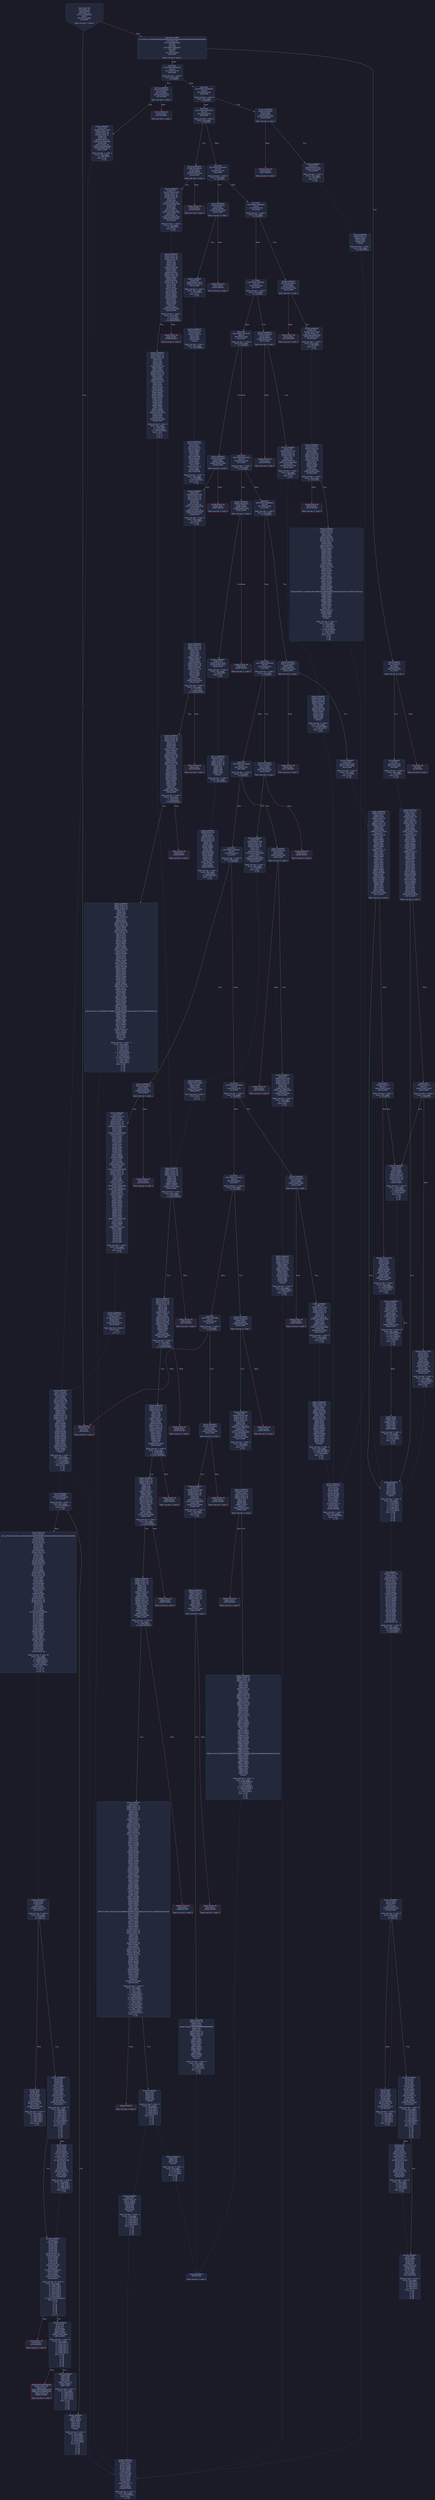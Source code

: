 digraph G {
    node [shape=box, style="filled, rounded", color="#565f89", fontcolor="#c0caf5", fontname="Helvetica", fillcolor="#24283b"];
    edge [color="#414868", fontcolor="#c0caf5", fontname="Helvetica"];
    bgcolor="#1a1b26";
    0 [ label = "[00] PUSH1 80
[02] PUSH1 40
[04] MSTORE
[05] PUSH1 04
[07] CALLDATASIZE
[08] LT
[09] PUSH2 00e5
[0c] JUMPI

Stack size req: 0, sizeΔ: 0
" shape = invhouse]
    1 [ label = "[0d] PUSH4 ffffffff
[12] PUSH29 0100000000000000000000000000000000000000000000000000000000
[30] PUSH1 00
[32] CALLDATALOAD
[33] DIV
[34] AND
[35] PUSH4 06fdde03
[3a] DUP2
[3b] EQ
[3c] PUSH2 00ea
[3f] JUMPI

Stack size req: 0, sizeΔ: 1
"]
    2 [ label = "[40] DUP1
[41] PUSH4 095ea7b3
[46] EQ
[47] PUSH2 0174
[4a] JUMPI

Stack size req: 1, sizeΔ: 0
Entry->Op usage:
	0->70:EQ:1
"]
    3 [ label = "[4b] DUP1
[4c] PUSH4 18160ddd
[51] EQ
[52] PUSH2 01ac
[55] JUMPI

Stack size req: 1, sizeΔ: 0
Entry->Op usage:
	0->81:EQ:1
"]
    4 [ label = "[56] DUP1
[57] PUSH4 23b872dd
[5c] EQ
[5d] PUSH2 01d3
[60] JUMPI

Stack size req: 1, sizeΔ: 0
Entry->Op usage:
	0->92:EQ:1
"]
    5 [ label = "[61] DUP1
[62] PUSH4 313ce567
[67] EQ
[68] PUSH2 01fd
[6b] JUMPI

Stack size req: 1, sizeΔ: 0
Entry->Op usage:
	0->103:EQ:1
"]
    6 [ label = "[6c] DUP1
[6d] PUSH4 42966c68
[72] EQ
[73] PUSH2 0228
[76] JUMPI

Stack size req: 1, sizeΔ: 0
Entry->Op usage:
	0->114:EQ:1
"]
    7 [ label = "[77] DUP1
[78] PUSH4 70a08231
[7d] EQ
[7e] PUSH2 0240
[81] JUMPI

Stack size req: 1, sizeΔ: 0
Entry->Op usage:
	0->125:EQ:1
"]
    8 [ label = "[82] DUP1
[83] PUSH4 79cc6790
[88] EQ
[89] PUSH2 0261
[8c] JUMPI

Stack size req: 1, sizeΔ: 0
Entry->Op usage:
	0->136:EQ:1
"]
    9 [ label = "[8d] DUP1
[8e] PUSH4 8da5cb5b
[93] EQ
[94] PUSH2 0285
[97] JUMPI

Stack size req: 1, sizeΔ: 0
Entry->Op usage:
	0->147:EQ:1
"]
    10 [ label = "[98] DUP1
[99] PUSH4 95d89b41
[9e] EQ
[9f] PUSH2 02b6
[a2] JUMPI

Stack size req: 1, sizeΔ: 0
Entry->Op usage:
	0->158:EQ:1
"]
    11 [ label = "[a3] DUP1
[a4] PUSH4 a9059cbb
[a9] EQ
[aa] PUSH2 02cb
[ad] JUMPI

Stack size req: 1, sizeΔ: 0
Entry->Op usage:
	0->169:EQ:1
"]
    12 [ label = "[ae] DUP1
[af] PUSH4 b414d4b6
[b4] EQ
[b5] PUSH2 02f1
[b8] JUMPI

Stack size req: 1, sizeΔ: 0
Entry->Op usage:
	0->180:EQ:1
"]
    13 [ label = "[b9] DUP1
[ba] PUSH4 cae9ca51
[bf] EQ
[c0] PUSH2 0312
[c3] JUMPI

Stack size req: 1, sizeΔ: 0
Entry->Op usage:
	0->191:EQ:1
"]
    14 [ label = "[c4] DUP1
[c5] PUSH4 dd62ed3e
[ca] EQ
[cb] PUSH2 037b
[ce] JUMPI

Stack size req: 1, sizeΔ: 0
Entry->Op usage:
	0->202:EQ:1
"]
    15 [ label = "[cf] DUP1
[d0] PUSH4 e724529c
[d5] EQ
[d6] PUSH2 03a2
[d9] JUMPI

Stack size req: 1, sizeΔ: 0
Entry->Op usage:
	0->213:EQ:1
"]
    16 [ label = "[da] DUP1
[db] PUSH4 f2fde38b
[e0] EQ
[e1] PUSH2 03c8
[e4] JUMPI

Stack size req: 1, sizeΔ: 0
Entry->Op usage:
	0->224:EQ:1
"]
    17 [ label = "[e5] JUMPDEST
[e6] PUSH1 00
[e8] DUP1
[e9] REVERT

Stack size req: 0, sizeΔ: 0
" color = "red"]
    18 [ label = "[ea] JUMPDEST
[eb] CALLVALUE
[ec] DUP1
[ed] ISZERO
[ee] PUSH2 00f6
[f1] JUMPI

Stack size req: 0, sizeΔ: 1
"]
    19 [ label = "[f2] PUSH1 00
[f4] DUP1
[f5] REVERT

Stack size req: 0, sizeΔ: 0
" color = "red"]
    20 [ label = "[f6] JUMPDEST
[f7] POP
[f8] PUSH2 00ff
[fb] PUSH2 03e9
[fe] JUMP

Stack size req: 1, sizeΔ: 0
Entry->Op usage:
	0->247:POP:0
Entry->Exit:
	0->😵
"]
    21 [ label = "[ff] JUMPDEST
[0100] PUSH1 40
[0102] DUP1
[0103] MLOAD
[0104] PUSH1 20
[0106] DUP1
[0107] DUP3
[0108] MSTORE
[0109] DUP4
[010a] MLOAD
[010b] DUP2
[010c] DUP4
[010d] ADD
[010e] MSTORE
[010f] DUP4
[0110] MLOAD
[0111] SWAP2
[0112] SWAP3
[0113] DUP4
[0114] SWAP3
[0115] SWAP1
[0116] DUP4
[0117] ADD
[0118] SWAP2
[0119] DUP6
[011a] ADD
[011b] SWAP1
[011c] DUP1
[011d] DUP4
[011e] DUP4
[011f] PUSH1 00

Stack size req: 1, sizeΔ: 9
Entry->Op usage:
	0->266:MLOAD:0
	0->272:MLOAD:0
	0->282:ADD:0
"]
    22 [ label = "[0121] JUMPDEST
[0122] DUP4
[0123] DUP2
[0124] LT
[0125] ISZERO
[0126] PUSH2 0139
[0129] JUMPI

Stack size req: 4, sizeΔ: 0
Entry->Op usage:
	0->292:LT:0
	3->292:LT:1
"]
    23 [ label = "[012a] DUP2
[012b] DUP2
[012c] ADD
[012d] MLOAD
[012e] DUP4
[012f] DUP3
[0130] ADD
[0131] MSTORE
[0132] PUSH1 20
[0134] ADD
[0135] PUSH2 0121
[0138] JUMP

Stack size req: 3, sizeΔ: 0
Entry->Op usage:
	0->300:ADD:0
	0->304:ADD:0
	0->308:ADD:1
	1->300:ADD:1
	2->304:ADD:1
Entry->Exit:
	0->😵
"]
    24 [ label = "[0139] JUMPDEST
[013a] POP
[013b] POP
[013c] POP
[013d] POP
[013e] SWAP1
[013f] POP
[0140] SWAP1
[0141] DUP2
[0142] ADD
[0143] SWAP1
[0144] PUSH1 1f
[0146] AND
[0147] DUP1
[0148] ISZERO
[0149] PUSH2 0166
[014c] JUMPI

Stack size req: 7, sizeΔ: -5
Entry->Op usage:
	0->314:POP:0
	1->315:POP:0
	2->316:POP:0
	3->317:POP:0
	4->322:ADD:0
	4->326:AND:1
	4->328:ISZERO:0
	5->319:POP:0
	6->322:ADD:1
Entry->Exit:
	0->😵
	1->😵
	2->😵
	3->😵
	4->0
	5->😵
	6->😵
"]
    25 [ label = "[014d] DUP1
[014e] DUP3
[014f] SUB
[0150] DUP1
[0151] MLOAD
[0152] PUSH1 01
[0154] DUP4
[0155] PUSH1 20
[0157] SUB
[0158] PUSH2 0100
[015b] EXP
[015c] SUB
[015d] NOT
[015e] AND
[015f] DUP2
[0160] MSTORE
[0161] PUSH1 20
[0163] ADD
[0164] SWAP2
[0165] POP

Stack size req: 2, sizeΔ: 0
Entry->Op usage:
	0->335:SUB:1
	0->343:SUB:1
	1->335:SUB:0
	1->357:POP:0
Entry->Exit:
	1->😵
"]
    26 [ label = "[0166] JUMPDEST
[0167] POP
[0168] SWAP3
[0169] POP
[016a] POP
[016b] POP
[016c] PUSH1 40
[016e] MLOAD
[016f] DUP1
[0170] SWAP2
[0171] SUB
[0172] SWAP1
[0173] RETURN

Stack size req: 5, sizeΔ: -5
Entry->Op usage:
	0->359:POP:0
	1->369:SUB:0
	2->362:POP:0
	3->363:POP:0
	4->361:POP:0
Entry->Exit:
	0->😵
	1->😵
	2->😵
	3->😵
	4->😵
" color = "darkblue"]
    27 [ label = "[0174] JUMPDEST
[0175] CALLVALUE
[0176] DUP1
[0177] ISZERO
[0178] PUSH2 0180
[017b] JUMPI

Stack size req: 0, sizeΔ: 1
"]
    28 [ label = "[017c] PUSH1 00
[017e] DUP1
[017f] REVERT

Stack size req: 0, sizeΔ: 0
" color = "red"]
    29 [ label = "[0180] JUMPDEST
[0181] POP
[0182] PUSH2 0198
[0185] PUSH1 01
[0187] PUSH1 a0
[0189] PUSH1 02
[018b] EXP
[018c] SUB
[018d] PUSH1 04
[018f] CALLDATALOAD
[0190] AND
[0191] PUSH1 24
[0193] CALLDATALOAD
[0194] PUSH2 0476
[0197] JUMP

Stack size req: 1, sizeΔ: 2
Entry->Op usage:
	0->385:POP:0
Entry->Exit:
	0->😵
"]
    30 [ label = "[0198] JUMPDEST
[0199] PUSH1 40
[019b] DUP1
[019c] MLOAD
[019d] SWAP2
[019e] ISZERO
[019f] ISZERO
[01a0] DUP3
[01a1] MSTORE
[01a2] MLOAD
[01a3] SWAP1
[01a4] DUP2
[01a5] SWAP1
[01a6] SUB
[01a7] PUSH1 20
[01a9] ADD
[01aa] SWAP1
[01ab] RETURN

Stack size req: 1, sizeΔ: -1
Entry->Op usage:
	0->414:ISZERO:0
Entry->Exit:
	0->😵
" color = "darkblue"]
    31 [ label = "[01ac] JUMPDEST
[01ad] CALLVALUE
[01ae] DUP1
[01af] ISZERO
[01b0] PUSH2 01b8
[01b3] JUMPI

Stack size req: 0, sizeΔ: 1
"]
    32 [ label = "[01b4] PUSH1 00
[01b6] DUP1
[01b7] REVERT

Stack size req: 0, sizeΔ: 0
" color = "red"]
    33 [ label = "[01b8] JUMPDEST
[01b9] POP
[01ba] PUSH2 01c1
[01bd] PUSH2 04a3
[01c0] JUMP

Stack size req: 1, sizeΔ: 0
Entry->Op usage:
	0->441:POP:0
Entry->Exit:
	0->😵
"]
    34 [ label = "[01c1] JUMPDEST
[01c2] PUSH1 40
[01c4] DUP1
[01c5] MLOAD
[01c6] SWAP2
[01c7] DUP3
[01c8] MSTORE
[01c9] MLOAD
[01ca] SWAP1
[01cb] DUP2
[01cc] SWAP1
[01cd] SUB
[01ce] PUSH1 20
[01d0] ADD
[01d1] SWAP1
[01d2] RETURN

Stack size req: 1, sizeΔ: -1
Entry->Op usage:
	0->456:MSTORE:1
Entry->Exit:
	0->😵
" color = "darkblue"]
    35 [ label = "[01d3] JUMPDEST
[01d4] CALLVALUE
[01d5] DUP1
[01d6] ISZERO
[01d7] PUSH2 01df
[01da] JUMPI

Stack size req: 0, sizeΔ: 1
"]
    36 [ label = "[01db] PUSH1 00
[01dd] DUP1
[01de] REVERT

Stack size req: 0, sizeΔ: 0
" color = "red"]
    37 [ label = "[01df] JUMPDEST
[01e0] POP
[01e1] PUSH2 0198
[01e4] PUSH1 01
[01e6] PUSH1 a0
[01e8] PUSH1 02
[01ea] EXP
[01eb] SUB
[01ec] PUSH1 04
[01ee] CALLDATALOAD
[01ef] DUP2
[01f0] AND
[01f1] SWAP1
[01f2] PUSH1 24
[01f4] CALLDATALOAD
[01f5] AND
[01f6] PUSH1 44
[01f8] CALLDATALOAD
[01f9] PUSH2 04a9
[01fc] JUMP

Stack size req: 1, sizeΔ: 3
Entry->Op usage:
	0->480:POP:0
Entry->Exit:
	0->😵
"]
    38 [ label = "[01fd] JUMPDEST
[01fe] CALLVALUE
[01ff] DUP1
[0200] ISZERO
[0201] PUSH2 0209
[0204] JUMPI

Stack size req: 0, sizeΔ: 1
"]
    39 [ label = "[0205] PUSH1 00
[0207] DUP1
[0208] REVERT

Stack size req: 0, sizeΔ: 0
" color = "red"]
    40 [ label = "[0209] JUMPDEST
[020a] POP
[020b] PUSH2 0212
[020e] PUSH2 0518
[0211] JUMP

Stack size req: 1, sizeΔ: 0
Entry->Op usage:
	0->522:POP:0
Entry->Exit:
	0->😵
"]
    41 [ label = "[0212] JUMPDEST
[0213] PUSH1 40
[0215] DUP1
[0216] MLOAD
[0217] PUSH1 ff
[0219] SWAP1
[021a] SWAP3
[021b] AND
[021c] DUP3
[021d] MSTORE
[021e] MLOAD
[021f] SWAP1
[0220] DUP2
[0221] SWAP1
[0222] SUB
[0223] PUSH1 20
[0225] ADD
[0226] SWAP1
[0227] RETURN

Stack size req: 1, sizeΔ: -1
Entry->Op usage:
	0->539:AND:0
	0->541:MSTORE:1
Entry->Exit:
	0->😵
" color = "darkblue"]
    42 [ label = "[0228] JUMPDEST
[0229] CALLVALUE
[022a] DUP1
[022b] ISZERO
[022c] PUSH2 0234
[022f] JUMPI

Stack size req: 0, sizeΔ: 1
"]
    43 [ label = "[0230] PUSH1 00
[0232] DUP1
[0233] REVERT

Stack size req: 0, sizeΔ: 0
" color = "red"]
    44 [ label = "[0234] JUMPDEST
[0235] POP
[0236] PUSH2 0198
[0239] PUSH1 04
[023b] CALLDATALOAD
[023c] PUSH2 0521
[023f] JUMP

Stack size req: 1, sizeΔ: 1
Entry->Op usage:
	0->565:POP:0
Entry->Exit:
	0->😵
"]
    45 [ label = "[0240] JUMPDEST
[0241] CALLVALUE
[0242] DUP1
[0243] ISZERO
[0244] PUSH2 024c
[0247] JUMPI

Stack size req: 0, sizeΔ: 1
"]
    46 [ label = "[0248] PUSH1 00
[024a] DUP1
[024b] REVERT

Stack size req: 0, sizeΔ: 0
" color = "red"]
    47 [ label = "[024c] JUMPDEST
[024d] POP
[024e] PUSH2 01c1
[0251] PUSH1 01
[0253] PUSH1 a0
[0255] PUSH1 02
[0257] EXP
[0258] SUB
[0259] PUSH1 04
[025b] CALLDATALOAD
[025c] AND
[025d] PUSH2 0599
[0260] JUMP

Stack size req: 1, sizeΔ: 1
Entry->Op usage:
	0->589:POP:0
Entry->Exit:
	0->😵
"]
    48 [ label = "[0261] JUMPDEST
[0262] CALLVALUE
[0263] DUP1
[0264] ISZERO
[0265] PUSH2 026d
[0268] JUMPI

Stack size req: 0, sizeΔ: 1
"]
    49 [ label = "[0269] PUSH1 00
[026b] DUP1
[026c] REVERT

Stack size req: 0, sizeΔ: 0
" color = "red"]
    50 [ label = "[026d] JUMPDEST
[026e] POP
[026f] PUSH2 0198
[0272] PUSH1 01
[0274] PUSH1 a0
[0276] PUSH1 02
[0278] EXP
[0279] SUB
[027a] PUSH1 04
[027c] CALLDATALOAD
[027d] AND
[027e] PUSH1 24
[0280] CALLDATALOAD
[0281] PUSH2 05ab
[0284] JUMP

Stack size req: 1, sizeΔ: 2
Entry->Op usage:
	0->622:POP:0
Entry->Exit:
	0->😵
"]
    51 [ label = "[0285] JUMPDEST
[0286] CALLVALUE
[0287] DUP1
[0288] ISZERO
[0289] PUSH2 0291
[028c] JUMPI

Stack size req: 0, sizeΔ: 1
"]
    52 [ label = "[028d] PUSH1 00
[028f] DUP1
[0290] REVERT

Stack size req: 0, sizeΔ: 0
" color = "red"]
    53 [ label = "[0291] JUMPDEST
[0292] POP
[0293] PUSH2 029a
[0296] PUSH2 067c
[0299] JUMP

Stack size req: 1, sizeΔ: 0
Entry->Op usage:
	0->658:POP:0
Entry->Exit:
	0->😵
"]
    54 [ label = "[029a] JUMPDEST
[029b] PUSH1 40
[029d] DUP1
[029e] MLOAD
[029f] PUSH1 01
[02a1] PUSH1 a0
[02a3] PUSH1 02
[02a5] EXP
[02a6] SUB
[02a7] SWAP1
[02a8] SWAP3
[02a9] AND
[02aa] DUP3
[02ab] MSTORE
[02ac] MLOAD
[02ad] SWAP1
[02ae] DUP2
[02af] SWAP1
[02b0] SUB
[02b1] PUSH1 20
[02b3] ADD
[02b4] SWAP1
[02b5] RETURN

Stack size req: 1, sizeΔ: -1
Entry->Op usage:
	0->681:AND:0
	0->683:MSTORE:1
Entry->Exit:
	0->😵
" color = "darkblue"]
    55 [ label = "[02b6] JUMPDEST
[02b7] CALLVALUE
[02b8] DUP1
[02b9] ISZERO
[02ba] PUSH2 02c2
[02bd] JUMPI

Stack size req: 0, sizeΔ: 1
"]
    56 [ label = "[02be] PUSH1 00
[02c0] DUP1
[02c1] REVERT

Stack size req: 0, sizeΔ: 0
" color = "red"]
    57 [ label = "[02c2] JUMPDEST
[02c3] POP
[02c4] PUSH2 00ff
[02c7] PUSH2 068b
[02ca] JUMP

Stack size req: 1, sizeΔ: 0
Entry->Op usage:
	0->707:POP:0
Entry->Exit:
	0->😵
"]
    58 [ label = "[02cb] JUMPDEST
[02cc] CALLVALUE
[02cd] DUP1
[02ce] ISZERO
[02cf] PUSH2 02d7
[02d2] JUMPI

Stack size req: 0, sizeΔ: 1
"]
    59 [ label = "[02d3] PUSH1 00
[02d5] DUP1
[02d6] REVERT

Stack size req: 0, sizeΔ: 0
" color = "red"]
    60 [ label = "[02d7] JUMPDEST
[02d8] POP
[02d9] PUSH2 02ef
[02dc] PUSH1 01
[02de] PUSH1 a0
[02e0] PUSH1 02
[02e2] EXP
[02e3] SUB
[02e4] PUSH1 04
[02e6] CALLDATALOAD
[02e7] AND
[02e8] PUSH1 24
[02ea] CALLDATALOAD
[02eb] PUSH2 06e3
[02ee] JUMP

Stack size req: 1, sizeΔ: 2
Entry->Op usage:
	0->728:POP:0
Entry->Exit:
	0->😵
"]
    61 [ label = "[02ef] JUMPDEST
[02f0] STOP

Stack size req: 0, sizeΔ: 0
" color = "darkblue"]
    62 [ label = "[02f1] JUMPDEST
[02f2] CALLVALUE
[02f3] DUP1
[02f4] ISZERO
[02f5] PUSH2 02fd
[02f8] JUMPI

Stack size req: 0, sizeΔ: 1
"]
    63 [ label = "[02f9] PUSH1 00
[02fb] DUP1
[02fc] REVERT

Stack size req: 0, sizeΔ: 0
" color = "red"]
    64 [ label = "[02fd] JUMPDEST
[02fe] POP
[02ff] PUSH2 0198
[0302] PUSH1 01
[0304] PUSH1 a0
[0306] PUSH1 02
[0308] EXP
[0309] SUB
[030a] PUSH1 04
[030c] CALLDATALOAD
[030d] AND
[030e] PUSH2 06f2
[0311] JUMP

Stack size req: 1, sizeΔ: 1
Entry->Op usage:
	0->766:POP:0
Entry->Exit:
	0->😵
"]
    65 [ label = "[0312] JUMPDEST
[0313] CALLVALUE
[0314] DUP1
[0315] ISZERO
[0316] PUSH2 031e
[0319] JUMPI

Stack size req: 0, sizeΔ: 1
"]
    66 [ label = "[031a] PUSH1 00
[031c] DUP1
[031d] REVERT

Stack size req: 0, sizeΔ: 0
" color = "red"]
    67 [ label = "[031e] JUMPDEST
[031f] POP
[0320] PUSH1 40
[0322] DUP1
[0323] MLOAD
[0324] PUSH1 20
[0326] PUSH1 04
[0328] PUSH1 44
[032a] CALLDATALOAD
[032b] DUP2
[032c] DUP2
[032d] ADD
[032e] CALLDATALOAD
[032f] PUSH1 1f
[0331] DUP2
[0332] ADD
[0333] DUP5
[0334] SWAP1
[0335] DIV
[0336] DUP5
[0337] MUL
[0338] DUP6
[0339] ADD
[033a] DUP5
[033b] ADD
[033c] SWAP1
[033d] SWAP6
[033e] MSTORE
[033f] DUP5
[0340] DUP5
[0341] MSTORE
[0342] PUSH2 0198
[0345] SWAP5
[0346] DUP3
[0347] CALLDATALOAD
[0348] PUSH1 01
[034a] PUSH1 a0
[034c] PUSH1 02
[034e] EXP
[034f] SUB
[0350] AND
[0351] SWAP5
[0352] PUSH1 24
[0354] DUP1
[0355] CALLDATALOAD
[0356] SWAP6
[0357] CALLDATASIZE
[0358] SWAP6
[0359] SWAP5
[035a] PUSH1 64
[035c] SWAP5
[035d] SWAP3
[035e] ADD
[035f] SWAP2
[0360] SWAP1
[0361] DUP2
[0362] SWAP1
[0363] DUP5
[0364] ADD
[0365] DUP4
[0366] DUP3
[0367] DUP1
[0368] DUP3
[0369] DUP5
[036a] CALLDATACOPY
[036b] POP
[036c] SWAP5
[036d] SWAP8
[036e] POP
[036f] PUSH2 0707
[0372] SWAP7
[0373] POP
[0374] POP
[0375] POP
[0376] POP
[0377] POP
[0378] POP
[0379] POP
[037a] JUMP

Stack size req: 1, sizeΔ: 3
Entry->Op usage:
	0->799:POP:0
Entry->Exit:
	0->😵
"]
    68 [ label = "[037b] JUMPDEST
[037c] CALLVALUE
[037d] DUP1
[037e] ISZERO
[037f] PUSH2 0387
[0382] JUMPI

Stack size req: 0, sizeΔ: 1
"]
    69 [ label = "[0383] PUSH1 00
[0385] DUP1
[0386] REVERT

Stack size req: 0, sizeΔ: 0
" color = "red"]
    70 [ label = "[0387] JUMPDEST
[0388] POP
[0389] PUSH2 01c1
[038c] PUSH1 01
[038e] PUSH1 a0
[0390] PUSH1 02
[0392] EXP
[0393] SUB
[0394] PUSH1 04
[0396] CALLDATALOAD
[0397] DUP2
[0398] AND
[0399] SWAP1
[039a] PUSH1 24
[039c] CALLDATALOAD
[039d] AND
[039e] PUSH2 0820
[03a1] JUMP

Stack size req: 1, sizeΔ: 2
Entry->Op usage:
	0->904:POP:0
Entry->Exit:
	0->😵
"]
    71 [ label = "[03a2] JUMPDEST
[03a3] CALLVALUE
[03a4] DUP1
[03a5] ISZERO
[03a6] PUSH2 03ae
[03a9] JUMPI

Stack size req: 0, sizeΔ: 1
"]
    72 [ label = "[03aa] PUSH1 00
[03ac] DUP1
[03ad] REVERT

Stack size req: 0, sizeΔ: 0
" color = "red"]
    73 [ label = "[03ae] JUMPDEST
[03af] POP
[03b0] PUSH2 02ef
[03b3] PUSH1 01
[03b5] PUSH1 a0
[03b7] PUSH1 02
[03b9] EXP
[03ba] SUB
[03bb] PUSH1 04
[03bd] CALLDATALOAD
[03be] AND
[03bf] PUSH1 24
[03c1] CALLDATALOAD
[03c2] ISZERO
[03c3] ISZERO
[03c4] PUSH2 083d
[03c7] JUMP

Stack size req: 1, sizeΔ: 2
Entry->Op usage:
	0->943:POP:0
Entry->Exit:
	0->😵
"]
    74 [ label = "[03c8] JUMPDEST
[03c9] CALLVALUE
[03ca] DUP1
[03cb] ISZERO
[03cc] PUSH2 03d4
[03cf] JUMPI

Stack size req: 0, sizeΔ: 1
"]
    75 [ label = "[03d0] PUSH1 00
[03d2] DUP1
[03d3] REVERT

Stack size req: 0, sizeΔ: 0
" color = "red"]
    76 [ label = "[03d4] JUMPDEST
[03d5] POP
[03d6] PUSH2 02ef
[03d9] PUSH1 01
[03db] PUSH1 a0
[03dd] PUSH1 02
[03df] EXP
[03e0] SUB
[03e1] PUSH1 04
[03e3] CALLDATALOAD
[03e4] AND
[03e5] PUSH2 08b8
[03e8] JUMP

Stack size req: 1, sizeΔ: 1
Entry->Op usage:
	0->981:POP:0
Entry->Exit:
	0->😵
"]
    77 [ label = "[03e9] JUMPDEST
[03ea] PUSH1 01
[03ec] DUP1
[03ed] SLOAD
[03ee] PUSH1 40
[03f0] DUP1
[03f1] MLOAD
[03f2] PUSH1 20
[03f4] PUSH1 02
[03f6] DUP5
[03f7] DUP7
[03f8] AND
[03f9] ISZERO
[03fa] PUSH2 0100
[03fd] MUL
[03fe] PUSH1 00
[0400] NOT
[0401] ADD
[0402] SWAP1
[0403] SWAP5
[0404] AND
[0405] SWAP4
[0406] SWAP1
[0407] SWAP4
[0408] DIV
[0409] PUSH1 1f
[040b] DUP2
[040c] ADD
[040d] DUP5
[040e] SWAP1
[040f] DIV
[0410] DUP5
[0411] MUL
[0412] DUP3
[0413] ADD
[0414] DUP5
[0415] ADD
[0416] SWAP1
[0417] SWAP3
[0418] MSTORE
[0419] DUP2
[041a] DUP2
[041b] MSTORE
[041c] SWAP3
[041d] SWAP2
[041e] DUP4
[041f] ADD
[0420] DUP3
[0421] DUP3
[0422] DUP1
[0423] ISZERO
[0424] PUSH2 046e
[0427] JUMPI

Stack size req: 0, sizeΔ: 6
"]
    78 [ label = "[0428] DUP1
[0429] PUSH1 1f
[042b] LT
[042c] PUSH2 0443
[042f] JUMPI

Stack size req: 1, sizeΔ: 0
Entry->Op usage:
	0->1067:LT:1
"]
    79 [ label = "[0430] PUSH2 0100
[0433] DUP1
[0434] DUP4
[0435] SLOAD
[0436] DIV
[0437] MUL
[0438] DUP4
[0439] MSTORE
[043a] SWAP2
[043b] PUSH1 20
[043d] ADD
[043e] SWAP2
[043f] PUSH2 046e
[0442] JUMP

Stack size req: 3, sizeΔ: 0
Entry->Op usage:
	1->1077:SLOAD:0
	2->1081:MSTORE:0
	2->1085:ADD:1
Entry->Exit:
	2->😵
"]
    80 [ label = "[0443] JUMPDEST
[0444] DUP3
[0445] ADD
[0446] SWAP2
[0447] SWAP1
[0448] PUSH1 00
[044a] MSTORE
[044b] PUSH1 20
[044d] PUSH1 00
[044f] SHA3
[0450] SWAP1

Stack size req: 3, sizeΔ: 0
Entry->Op usage:
	0->1093:ADD:1
	1->1098:MSTORE:1
	2->1093:ADD:0
Entry->Exit:
	0->😵
	1->😵
	2->0
"]
    81 [ label = "[0451] JUMPDEST
[0452] DUP2
[0453] SLOAD
[0454] DUP2
[0455] MSTORE
[0456] SWAP1
[0457] PUSH1 01
[0459] ADD
[045a] SWAP1
[045b] PUSH1 20
[045d] ADD
[045e] DUP1
[045f] DUP4
[0460] GT
[0461] PUSH2 0451
[0464] JUMPI

Stack size req: 3, sizeΔ: 0
Entry->Op usage:
	0->1109:MSTORE:0
	0->1117:ADD:1
	1->1107:SLOAD:0
	1->1113:ADD:1
	2->1120:GT:0
Entry->Exit:
	0->😵
	1->😵
"]
    82 [ label = "[0465] DUP3
[0466] SWAP1
[0467] SUB
[0468] PUSH1 1f
[046a] AND
[046b] DUP3
[046c] ADD
[046d] SWAP2

Stack size req: 3, sizeΔ: 0
Entry->Op usage:
	0->1127:SUB:0
	2->1127:SUB:1
	2->1132:ADD:0
Entry->Exit:
	0->😵
	2->0
"]
    83 [ label = "[046e] JUMPDEST
[046f] POP
[0470] POP
[0471] POP
[0472] POP
[0473] POP
[0474] DUP2
[0475] JUMP
Indirect!

Stack size req: 7, sizeΔ: -5
Entry->Op usage:
	0->1135:POP:0
	1->1136:POP:0
	2->1137:POP:0
	3->1138:POP:0
	4->1139:POP:0
	6->1141:JUMP:0
Entry->Exit:
	0->😵
	1->😵
	2->😵
	3->😵
	4->😵
" color = "teal"]
    84 [ label = "[0476] JUMPDEST
[0477] CALLER
[0478] PUSH1 00
[047a] SWAP1
[047b] DUP2
[047c] MSTORE
[047d] PUSH1 06
[047f] PUSH1 20
[0481] SWAP1
[0482] DUP2
[0483] MSTORE
[0484] PUSH1 40
[0486] DUP1
[0487] DUP4
[0488] SHA3
[0489] PUSH1 01
[048b] PUSH1 a0
[048d] PUSH1 02
[048f] EXP
[0490] SUB
[0491] SWAP6
[0492] SWAP1
[0493] SWAP6
[0494] AND
[0495] DUP4
[0496] MSTORE
[0497] SWAP4
[0498] SWAP1
[0499] MSTORE
[049a] SWAP2
[049b] SWAP1
[049c] SWAP2
[049d] SHA3
[049e] SSTORE
[049f] PUSH1 01
[04a1] SWAP1
[04a2] JUMP
Indirect!

Stack size req: 3, sizeΔ: -2
Entry->Op usage:
	0->1182:SSTORE:1
	1->1172:AND:1
	1->1174:MSTORE:1
	2->1186:JUMP:0
Entry->Exit:
	0->😵
	1->😵
	2->😵
" color = "teal"]
    85 [ label = "[04a3] JUMPDEST
[04a4] PUSH1 04
[04a6] SLOAD
[04a7] DUP2
[04a8] JUMP
Indirect!

Stack size req: 1, sizeΔ: 1
Entry->Op usage:
	0->1192:JUMP:0
" color = "teal"]
    86 [ label = "[04a9] JUMPDEST
[04aa] PUSH1 01
[04ac] PUSH1 a0
[04ae] PUSH1 02
[04b0] EXP
[04b1] SUB
[04b2] DUP4
[04b3] AND
[04b4] PUSH1 00
[04b6] SWAP1
[04b7] DUP2
[04b8] MSTORE
[04b9] PUSH1 06
[04bb] PUSH1 20
[04bd] SWAP1
[04be] DUP2
[04bf] MSTORE
[04c0] PUSH1 40
[04c2] DUP1
[04c3] DUP4
[04c4] SHA3
[04c5] CALLER
[04c6] DUP5
[04c7] MSTORE
[04c8] SWAP1
[04c9] SWAP2
[04ca] MSTORE
[04cb] DUP2
[04cc] SHA3
[04cd] SLOAD
[04ce] DUP3
[04cf] GT
[04d0] ISZERO
[04d1] PUSH2 04d9
[04d4] JUMPI

Stack size req: 3, sizeΔ: 1
Entry->Op usage:
	0->1231:GT:0
	2->1203:AND:0
	2->1208:MSTORE:1
"]
    87 [ label = "[04d5] PUSH1 00
[04d7] DUP1
[04d8] REVERT

Stack size req: 0, sizeΔ: 0
" color = "red"]
    88 [ label = "[04d9] JUMPDEST
[04da] PUSH1 01
[04dc] PUSH1 a0
[04de] PUSH1 02
[04e0] EXP
[04e1] SUB
[04e2] DUP5
[04e3] AND
[04e4] PUSH1 00
[04e6] SWAP1
[04e7] DUP2
[04e8] MSTORE
[04e9] PUSH1 06
[04eb] PUSH1 20
[04ed] SWAP1
[04ee] DUP2
[04ef] MSTORE
[04f0] PUSH1 40
[04f2] DUP1
[04f3] DUP4
[04f4] SHA3
[04f5] CALLER
[04f6] DUP5
[04f7] MSTORE
[04f8] SWAP1
[04f9] SWAP2
[04fa] MSTORE
[04fb] SWAP1
[04fc] SHA3
[04fd] DUP1
[04fe] SLOAD
[04ff] DUP4
[0500] SWAP1
[0501] SUB
[0502] SWAP1
[0503] SSTORE
[0504] PUSH2 050e
[0507] DUP5
[0508] DUP5
[0509] DUP5
[050a] PUSH2 08fe
[050d] JUMP

Stack size req: 4, sizeΔ: 4
Entry->Op usage:
	1->1281:SUB:1
	3->1251:AND:0
	3->1256:MSTORE:1
Entry->Exit:
	1->0, 5
	2->1, 6
	3->2, 7
"]
    89 [ label = "[050e] JUMPDEST
[050f] POP
[0510] PUSH1 01
[0512] SWAP4
[0513] SWAP3
[0514] POP
[0515] POP
[0516] POP
[0517] JUMP
Indirect!

Stack size req: 5, sizeΔ: -4
Entry->Op usage:
	0->1295:POP:0
	1->1301:POP:0
	2->1302:POP:0
	3->1300:POP:0
	4->1303:JUMP:0
Entry->Exit:
	0->😵
	1->😵
	2->😵
	3->😵
	4->😵
" color = "teal"]
    90 [ label = "[0518] JUMPDEST
[0519] PUSH1 03
[051b] SLOAD
[051c] PUSH1 ff
[051e] AND
[051f] DUP2
[0520] JUMP
Indirect!

Stack size req: 1, sizeΔ: 1
Entry->Op usage:
	0->1312:JUMP:0
" color = "teal"]
    91 [ label = "[0521] JUMPDEST
[0522] CALLER
[0523] PUSH1 00
[0525] SWAP1
[0526] DUP2
[0527] MSTORE
[0528] PUSH1 05
[052a] PUSH1 20
[052c] MSTORE
[052d] PUSH1 40
[052f] DUP2
[0530] SHA3
[0531] SLOAD
[0532] DUP3
[0533] GT
[0534] ISZERO
[0535] PUSH2 053d
[0538] JUMPI

Stack size req: 1, sizeΔ: 1
Entry->Op usage:
	0->1331:GT:0
"]
    92 [ label = "[0539] PUSH1 00
[053b] DUP1
[053c] REVERT

Stack size req: 0, sizeΔ: 0
" color = "red"]
    93 [ label = "[053d] JUMPDEST
[053e] CALLER
[053f] PUSH1 00
[0541] DUP2
[0542] DUP2
[0543] MSTORE
[0544] PUSH1 05
[0546] PUSH1 20
[0548] SWAP1
[0549] DUP2
[054a] MSTORE
[054b] PUSH1 40
[054d] SWAP2
[054e] DUP3
[054f] SWAP1
[0550] SHA3
[0551] DUP1
[0552] SLOAD
[0553] DUP7
[0554] SWAP1
[0555] SUB
[0556] SWAP1
[0557] SSTORE
[0558] PUSH1 04
[055a] DUP1
[055b] SLOAD
[055c] DUP7
[055d] SWAP1
[055e] SUB
[055f] SWAP1
[0560] SSTORE
[0561] DUP2
[0562] MLOAD
[0563] DUP6
[0564] DUP2
[0565] MSTORE
[0566] SWAP2
[0567] MLOAD
[0568] PUSH32 cc16f5dbb4873280815c1ee09dbd06736cffcc184412cf7a71a0fdb75d397ca5
[0589] SWAP3
[058a] DUP2
[058b] SWAP1
[058c] SUB
[058d] SWAP1
[058e] SWAP2
[058f] ADD
[0590] SWAP1
[0591] LOG2
[0592] POP
[0593] PUSH1 01
[0595] SWAP2
[0596] SWAP1
[0597] POP
[0598] JUMP
Indirect!

Stack size req: 3, sizeΔ: -2
Entry->Op usage:
	0->1426:POP:0
	1->1365:SUB:1
	1->1374:SUB:1
	1->1381:MSTORE:1
	1->1431:POP:0
	2->1432:JUMP:0
Entry->Exit:
	0->😵
	1->😵
	2->😵
" color = "teal"]
    94 [ label = "[0599] JUMPDEST
[059a] PUSH1 05
[059c] PUSH1 20
[059e] MSTORE
[059f] PUSH1 00
[05a1] SWAP1
[05a2] DUP2
[05a3] MSTORE
[05a4] PUSH1 40
[05a6] SWAP1
[05a7] SHA3
[05a8] SLOAD
[05a9] DUP2
[05aa] JUMP
Indirect!

Stack size req: 2, sizeΔ: 0
Entry->Op usage:
	0->1443:MSTORE:1
	1->1450:JUMP:0
Entry->Exit:
	0->😵
" color = "teal"]
    95 [ label = "[05ab] JUMPDEST
[05ac] PUSH1 01
[05ae] PUSH1 a0
[05b0] PUSH1 02
[05b2] EXP
[05b3] SUB
[05b4] DUP3
[05b5] AND
[05b6] PUSH1 00
[05b8] SWAP1
[05b9] DUP2
[05ba] MSTORE
[05bb] PUSH1 05
[05bd] PUSH1 20
[05bf] MSTORE
[05c0] PUSH1 40
[05c2] DUP2
[05c3] SHA3
[05c4] SLOAD
[05c5] DUP3
[05c6] GT
[05c7] ISZERO
[05c8] PUSH2 05d0
[05cb] JUMPI

Stack size req: 2, sizeΔ: 1
Entry->Op usage:
	0->1478:GT:0
	1->1461:AND:0
	1->1466:MSTORE:1
"]
    96 [ label = "[05cc] PUSH1 00
[05ce] DUP1
[05cf] REVERT

Stack size req: 0, sizeΔ: 0
" color = "red"]
    97 [ label = "[05d0] JUMPDEST
[05d1] PUSH1 01
[05d3] PUSH1 a0
[05d5] PUSH1 02
[05d7] EXP
[05d8] SUB
[05d9] DUP4
[05da] AND
[05db] PUSH1 00
[05dd] SWAP1
[05de] DUP2
[05df] MSTORE
[05e0] PUSH1 06
[05e2] PUSH1 20
[05e4] SWAP1
[05e5] DUP2
[05e6] MSTORE
[05e7] PUSH1 40
[05e9] DUP1
[05ea] DUP4
[05eb] SHA3
[05ec] CALLER
[05ed] DUP5
[05ee] MSTORE
[05ef] SWAP1
[05f0] SWAP2
[05f1] MSTORE
[05f2] SWAP1
[05f3] SHA3
[05f4] SLOAD
[05f5] DUP3
[05f6] GT
[05f7] ISZERO
[05f8] PUSH2 0600
[05fb] JUMPI

Stack size req: 3, sizeΔ: 0
Entry->Op usage:
	1->1526:GT:0
	2->1498:AND:0
	2->1503:MSTORE:1
"]
    98 [ label = "[05fc] PUSH1 00
[05fe] DUP1
[05ff] REVERT

Stack size req: 0, sizeΔ: 0
" color = "red"]
    99 [ label = "[0600] JUMPDEST
[0601] PUSH1 01
[0603] PUSH1 a0
[0605] PUSH1 02
[0607] EXP
[0608] SUB
[0609] DUP4
[060a] AND
[060b] PUSH1 00
[060d] DUP2
[060e] DUP2
[060f] MSTORE
[0610] PUSH1 05
[0612] PUSH1 20
[0614] SWAP1
[0615] DUP2
[0616] MSTORE
[0617] PUSH1 40
[0619] DUP1
[061a] DUP4
[061b] SHA3
[061c] DUP1
[061d] SLOAD
[061e] DUP8
[061f] SWAP1
[0620] SUB
[0621] SWAP1
[0622] SSTORE
[0623] PUSH1 06
[0625] DUP3
[0626] MSTORE
[0627] DUP1
[0628] DUP4
[0629] SHA3
[062a] CALLER
[062b] DUP5
[062c] MSTORE
[062d] DUP3
[062e] MSTORE
[062f] SWAP2
[0630] DUP3
[0631] SWAP1
[0632] SHA3
[0633] DUP1
[0634] SLOAD
[0635] DUP7
[0636] SWAP1
[0637] SUB
[0638] SWAP1
[0639] SSTORE
[063a] PUSH1 04
[063c] DUP1
[063d] SLOAD
[063e] DUP7
[063f] SWAP1
[0640] SUB
[0641] SWAP1
[0642] SSTORE
[0643] DUP2
[0644] MLOAD
[0645] DUP6
[0646] DUP2
[0647] MSTORE
[0648] SWAP2
[0649] MLOAD
[064a] PUSH32 cc16f5dbb4873280815c1ee09dbd06736cffcc184412cf7a71a0fdb75d397ca5
[066b] SWAP3
[066c] DUP2
[066d] SWAP1
[066e] SUB
[066f] SWAP1
[0670] SWAP2
[0671] ADD
[0672] SWAP1
[0673] LOG2
[0674] POP
[0675] PUSH1 01
[0677] SWAP3
[0678] SWAP2
[0679] POP
[067a] POP
[067b] JUMP
Indirect!

Stack size req: 4, sizeΔ: -3
Entry->Op usage:
	0->1652:POP:0
	1->1568:SUB:1
	1->1591:SUB:1
	1->1600:SUB:1
	1->1607:MSTORE:1
	1->1658:POP:0
	2->1546:AND:0
	2->1551:MSTORE:1
	2->1651:LOG2:3
	2->1657:POP:0
	3->1659:JUMP:0
Entry->Exit:
	0->😵
	1->😵
	2->😵
	3->😵
" color = "teal"]
    100 [ label = "[067c] JUMPDEST
[067d] PUSH1 00
[067f] SLOAD
[0680] PUSH1 01
[0682] PUSH1 a0
[0684] PUSH1 02
[0686] EXP
[0687] SUB
[0688] AND
[0689] DUP2
[068a] JUMP
Indirect!

Stack size req: 1, sizeΔ: 1
Entry->Op usage:
	0->1674:JUMP:0
" color = "teal"]
    101 [ label = "[068b] JUMPDEST
[068c] PUSH1 02
[068e] DUP1
[068f] SLOAD
[0690] PUSH1 40
[0692] DUP1
[0693] MLOAD
[0694] PUSH1 20
[0696] PUSH1 01
[0698] DUP5
[0699] AND
[069a] ISZERO
[069b] PUSH2 0100
[069e] MUL
[069f] PUSH1 00
[06a1] NOT
[06a2] ADD
[06a3] SWAP1
[06a4] SWAP4
[06a5] AND
[06a6] DUP5
[06a7] SWAP1
[06a8] DIV
[06a9] PUSH1 1f
[06ab] DUP2
[06ac] ADD
[06ad] DUP5
[06ae] SWAP1
[06af] DIV
[06b0] DUP5
[06b1] MUL
[06b2] DUP3
[06b3] ADD
[06b4] DUP5
[06b5] ADD
[06b6] SWAP1
[06b7] SWAP3
[06b8] MSTORE
[06b9] DUP2
[06ba] DUP2
[06bb] MSTORE
[06bc] SWAP3
[06bd] SWAP2
[06be] DUP4
[06bf] ADD
[06c0] DUP3
[06c1] DUP3
[06c2] DUP1
[06c3] ISZERO
[06c4] PUSH2 046e
[06c7] JUMPI

Stack size req: 0, sizeΔ: 6
"]
    102 [ label = "[06c8] DUP1
[06c9] PUSH1 1f
[06cb] LT
[06cc] PUSH2 0443
[06cf] JUMPI

Stack size req: 1, sizeΔ: 0
Entry->Op usage:
	0->1739:LT:1
"]
    103 [ label = "[06d0] PUSH2 0100
[06d3] DUP1
[06d4] DUP4
[06d5] SLOAD
[06d6] DIV
[06d7] MUL
[06d8] DUP4
[06d9] MSTORE
[06da] SWAP2
[06db] PUSH1 20
[06dd] ADD
[06de] SWAP2
[06df] PUSH2 046e
[06e2] JUMP

Stack size req: 3, sizeΔ: 0
Entry->Op usage:
	1->1749:SLOAD:0
	2->1753:MSTORE:0
	2->1757:ADD:1
Entry->Exit:
	2->😵
"]
    104 [ label = "[06e3] JUMPDEST
[06e4] PUSH2 06ee
[06e7] CALLER
[06e8] DUP4
[06e9] DUP4
[06ea] PUSH2 08fe
[06ed] JUMP

Stack size req: 2, sizeΔ: 4
Entry->Exit:
	0->0, 4
	1->1, 5
"]
    105 [ label = "[06ee] JUMPDEST
[06ef] POP
[06f0] POP
[06f1] JUMP
Indirect!

Stack size req: 3, sizeΔ: -3
Entry->Op usage:
	0->1775:POP:0
	1->1776:POP:0
	2->1777:JUMP:0
Entry->Exit:
	0->😵
	1->😵
	2->😵
" color = "teal"]
    106 [ label = "[06f2] JUMPDEST
[06f3] PUSH1 07
[06f5] PUSH1 20
[06f7] MSTORE
[06f8] PUSH1 00
[06fa] SWAP1
[06fb] DUP2
[06fc] MSTORE
[06fd] PUSH1 40
[06ff] SWAP1
[0700] SHA3
[0701] SLOAD
[0702] PUSH1 ff
[0704] AND
[0705] DUP2
[0706] JUMP
Indirect!

Stack size req: 2, sizeΔ: 0
Entry->Op usage:
	0->1788:MSTORE:1
	1->1798:JUMP:0
Entry->Exit:
	0->😵
" color = "teal"]
    107 [ label = "[0707] JUMPDEST
[0708] PUSH1 00
[070a] DUP4
[070b] PUSH2 0714
[070e] DUP2
[070f] DUP6
[0710] PUSH2 0476
[0713] JUMP

Stack size req: 3, sizeΔ: 5
Entry->Exit:
	1->0, 6
	2->1, 3, 7
"]
    108 [ label = "[0714] JUMPDEST
[0715] ISZERO
[0716] PUSH2 0818
[0719] JUMPI

Stack size req: 1, sizeΔ: -1
Entry->Op usage:
	0->1813:ISZERO:0
Entry->Exit:
	0->😵
"]
    109 [ label = "[071a] PUSH1 40
[071c] MLOAD
[071d] PUSH32 8f4ffcb100000000000000000000000000000000000000000000000000000000
[073e] DUP2
[073f] MSTORE
[0740] CALLER
[0741] PUSH1 04
[0743] DUP3
[0744] ADD
[0745] DUP2
[0746] DUP2
[0747] MSTORE
[0748] PUSH1 24
[074a] DUP4
[074b] ADD
[074c] DUP8
[074d] SWAP1
[074e] MSTORE
[074f] ADDRESS
[0750] PUSH1 44
[0752] DUP5
[0753] ADD
[0754] DUP2
[0755] SWAP1
[0756] MSTORE
[0757] PUSH1 80
[0759] PUSH1 64
[075b] DUP6
[075c] ADD
[075d] SWAP1
[075e] DUP2
[075f] MSTORE
[0760] DUP8
[0761] MLOAD
[0762] PUSH1 84
[0764] DUP7
[0765] ADD
[0766] MSTORE
[0767] DUP8
[0768] MLOAD
[0769] PUSH1 01
[076b] PUSH1 a0
[076d] PUSH1 02
[076f] EXP
[0770] SUB
[0771] DUP8
[0772] AND
[0773] SWAP6
[0774] PUSH4 8f4ffcb1
[0779] SWAP6
[077a] SWAP5
[077b] DUP12
[077c] SWAP5
[077d] SWAP4
[077e] DUP12
[077f] SWAP4
[0780] SWAP2
[0781] SWAP3
[0782] SWAP1
[0783] SWAP2
[0784] PUSH1 a4
[0786] SWAP1
[0787] SWAP2
[0788] ADD
[0789] SWAP1
[078a] PUSH1 20
[078c] DUP6
[078d] ADD
[078e] SWAP1
[078f] DUP1
[0790] DUP4
[0791] DUP4
[0792] PUSH1 00

Stack size req: 4, sizeΔ: 15
Entry->Op usage:
	0->1906:AND:0
	2->1889:MLOAD:0
	2->1896:MLOAD:0
	2->1933:ADD:0
	3->1870:MSTORE:1
Entry->Exit:
	0->14, 15
	2->9, 17
	3->11, 18
"]
    110 [ label = "[0794] JUMPDEST
[0795] DUP4
[0796] DUP2
[0797] LT
[0798] ISZERO
[0799] PUSH2 07ac
[079c] JUMPI

Stack size req: 4, sizeΔ: 0
Entry->Op usage:
	0->1943:LT:0
	3->1943:LT:1
"]
    111 [ label = "[079d] DUP2
[079e] DUP2
[079f] ADD
[07a0] MLOAD
[07a1] DUP4
[07a2] DUP3
[07a3] ADD
[07a4] MSTORE
[07a5] PUSH1 20
[07a7] ADD
[07a8] PUSH2 0794
[07ab] JUMP

Stack size req: 3, sizeΔ: 0
Entry->Op usage:
	0->1951:ADD:0
	0->1955:ADD:0
	0->1959:ADD:1
	1->1951:ADD:1
	2->1955:ADD:1
Entry->Exit:
	0->😵
"]
    112 [ label = "[07ac] JUMPDEST
[07ad] POP
[07ae] POP
[07af] POP
[07b0] POP
[07b1] SWAP1
[07b2] POP
[07b3] SWAP1
[07b4] DUP2
[07b5] ADD
[07b6] SWAP1
[07b7] PUSH1 1f
[07b9] AND
[07ba] DUP1
[07bb] ISZERO
[07bc] PUSH2 07d9
[07bf] JUMPI

Stack size req: 7, sizeΔ: -5
Entry->Op usage:
	0->1965:POP:0
	1->1966:POP:0
	2->1967:POP:0
	3->1968:POP:0
	4->1973:ADD:0
	4->1977:AND:1
	4->1979:ISZERO:0
	5->1970:POP:0
	6->1973:ADD:1
Entry->Exit:
	0->😵
	1->😵
	2->😵
	3->😵
	4->0
	5->😵
	6->😵
"]
    113 [ label = "[07c0] DUP1
[07c1] DUP3
[07c2] SUB
[07c3] DUP1
[07c4] MLOAD
[07c5] PUSH1 01
[07c7] DUP4
[07c8] PUSH1 20
[07ca] SUB
[07cb] PUSH2 0100
[07ce] EXP
[07cf] SUB
[07d0] NOT
[07d1] AND
[07d2] DUP2
[07d3] MSTORE
[07d4] PUSH1 20
[07d6] ADD
[07d7] SWAP2
[07d8] POP

Stack size req: 2, sizeΔ: 0
Entry->Op usage:
	0->1986:SUB:1
	0->1994:SUB:1
	1->1986:SUB:0
	1->2008:POP:0
Entry->Exit:
	1->😵
"]
    114 [ label = "[07d9] JUMPDEST
[07da] POP
[07db] SWAP6
[07dc] POP
[07dd] POP
[07de] POP
[07df] POP
[07e0] POP
[07e1] POP
[07e2] PUSH1 00
[07e4] PUSH1 40
[07e6] MLOAD
[07e7] DUP1
[07e8] DUP4
[07e9] SUB
[07ea] DUP2
[07eb] PUSH1 00
[07ed] DUP8
[07ee] DUP1
[07ef] EXTCODESIZE
[07f0] ISZERO
[07f1] DUP1
[07f2] ISZERO
[07f3] PUSH2 07fb
[07f6] JUMPI

Stack size req: 10, sizeΔ: 0
Entry->Op usage:
	0->2010:POP:0
	1->2025:SUB:0
	2->2013:POP:0
	3->2014:POP:0
	4->2015:POP:0
	5->2016:POP:0
	6->2017:POP:0
	7->2012:POP:0
	9->2031:EXTCODESIZE:0
Entry->Exit:
	0->😵
	1->7
	2->😵
	3->😵
	4->😵
	5->😵
	6->😵
	7->😵
	9->1, 9
"]
    115 [ label = "[07f7] PUSH1 00
[07f9] DUP1
[07fa] REVERT

Stack size req: 0, sizeΔ: 0
" color = "red"]
    116 [ label = "[07fb] JUMPDEST
[07fc] POP
[07fd] GAS
[07fe] CALL
[07ff] ISZERO
[0800] DUP1
[0801] ISZERO
[0802] PUSH2 080f
[0805] JUMPI

Stack size req: 7, sizeΔ: -6
Entry->Op usage:
	0->2044:POP:0
	1->2046:CALL:1
	2->2046:CALL:2
	3->2046:CALL:3
	4->2046:CALL:4
	5->2046:CALL:5
	6->2046:CALL:6
Entry->Exit:
	0->😵
	1->😵
	2->😵
	3->😵
	4->😵
	5->😵
	6->😵
"]
    117 [ label = "[0806] RETURNDATASIZE
[0807] PUSH1 00
[0809] DUP1
[080a] RETURNDATACOPY
[080b] RETURNDATASIZE
[080c] PUSH1 00
[080e] REVERT

Stack size req: 0, sizeΔ: 0
" color = "red"]
    118 [ label = "[080f] JUMPDEST
[0810] POP
[0811] POP
[0812] POP
[0813] POP
[0814] PUSH1 01
[0816] SWAP2
[0817] POP

Stack size req: 6, sizeΔ: -4
Entry->Op usage:
	0->2064:POP:0
	1->2065:POP:0
	2->2066:POP:0
	3->2067:POP:0
	5->2071:POP:0
Entry->Exit:
	0->😵
	1->😵
	2->😵
	3->😵
	5->😵
"]
    119 [ label = "[0818] JUMPDEST
[0819] POP
[081a] SWAP4
[081b] SWAP3
[081c] POP
[081d] POP
[081e] POP
[081f] JUMP
Indirect!

Stack size req: 6, sizeΔ: -5
Entry->Op usage:
	0->2073:POP:0
	2->2077:POP:0
	3->2078:POP:0
	4->2076:POP:0
	5->2079:JUMP:0
Entry->Exit:
	0->😵
	1->0
	2->😵
	3->😵
	4->😵
	5->😵
" color = "teal"]
    120 [ label = "[0820] JUMPDEST
[0821] PUSH1 06
[0823] PUSH1 20
[0825] SWAP1
[0826] DUP2
[0827] MSTORE
[0828] PUSH1 00
[082a] SWAP3
[082b] DUP4
[082c] MSTORE
[082d] PUSH1 40
[082f] DUP1
[0830] DUP5
[0831] SHA3
[0832] SWAP1
[0833] SWAP2
[0834] MSTORE
[0835] SWAP1
[0836] DUP3
[0837] MSTORE
[0838] SWAP1
[0839] SHA3
[083a] SLOAD
[083b] DUP2
[083c] JUMP
Indirect!

Stack size req: 3, sizeΔ: -1
Entry->Op usage:
	0->2103:MSTORE:1
	1->2092:MSTORE:1
	2->2108:JUMP:0
Entry->Exit:
	0->😵
	1->😵
" color = "teal"]
    121 [ label = "[083d] JUMPDEST
[083e] PUSH1 00
[0840] SLOAD
[0841] PUSH1 01
[0843] PUSH1 a0
[0845] PUSH1 02
[0847] EXP
[0848] SUB
[0849] AND
[084a] CALLER
[084b] EQ
[084c] PUSH2 0854
[084f] JUMPI

Stack size req: 0, sizeΔ: 0
"]
    122 [ label = "[0850] PUSH1 00
[0852] DUP1
[0853] REVERT

Stack size req: 0, sizeΔ: 0
" color = "red"]
    123 [ label = "[0854] JUMPDEST
[0855] PUSH1 01
[0857] PUSH1 a0
[0859] PUSH1 02
[085b] EXP
[085c] SUB
[085d] DUP3
[085e] AND
[085f] PUSH1 00
[0861] DUP2
[0862] DUP2
[0863] MSTORE
[0864] PUSH1 07
[0866] PUSH1 20
[0868] SWAP1
[0869] DUP2
[086a] MSTORE
[086b] PUSH1 40
[086d] SWAP2
[086e] DUP3
[086f] SWAP1
[0870] SHA3
[0871] DUP1
[0872] SLOAD
[0873] PUSH1 ff
[0875] NOT
[0876] AND
[0877] DUP6
[0878] ISZERO
[0879] ISZERO
[087a] SWAP1
[087b] DUP2
[087c] OR
[087d] SWAP1
[087e] SWAP2
[087f] SSTORE
[0880] DUP3
[0881] MLOAD
[0882] SWAP4
[0883] DUP5
[0884] MSTORE
[0885] SWAP1
[0886] DUP4
[0887] ADD
[0888] MSTORE
[0889] DUP1
[088a] MLOAD
[088b] PUSH32 48335238b4855f35377ed80f164e8c6f3c366e54ac00b96a6402d4a9814a03a5
[08ac] SWAP3
[08ad] DUP2
[08ae] SWAP1
[08af] SUB
[08b0] SWAP1
[08b1] SWAP2
[08b2] ADD
[08b3] SWAP1
[08b4] LOG1
[08b5] POP
[08b6] POP
[08b7] JUMP
Indirect!

Stack size req: 3, sizeΔ: -3
Entry->Op usage:
	0->2168:ISZERO:0
	0->2229:POP:0
	1->2142:AND:0
	1->2147:MSTORE:1
	1->2180:MSTORE:1
	1->2230:POP:0
	2->2231:JUMP:0
Entry->Exit:
	0->😵
	1->😵
	2->😵
" color = "teal"]
    124 [ label = "[08b8] JUMPDEST
[08b9] PUSH1 00
[08bb] SLOAD
[08bc] PUSH1 01
[08be] PUSH1 a0
[08c0] PUSH1 02
[08c2] EXP
[08c3] SUB
[08c4] AND
[08c5] CALLER
[08c6] EQ
[08c7] PUSH2 08cf
[08ca] JUMPI

Stack size req: 0, sizeΔ: 0
"]
    125 [ label = "[08cb] PUSH1 00
[08cd] DUP1
[08ce] REVERT

Stack size req: 0, sizeΔ: 0
" color = "red"]
    126 [ label = "[08cf] JUMPDEST
[08d0] PUSH1 00
[08d2] DUP1
[08d3] SLOAD
[08d4] PUSH20 ffffffffffffffffffffffffffffffffffffffff
[08e9] NOT
[08ea] AND
[08eb] PUSH1 01
[08ed] PUSH1 a0
[08ef] PUSH1 02
[08f1] EXP
[08f2] SUB
[08f3] SWAP3
[08f4] SWAP1
[08f5] SWAP3
[08f6] AND
[08f7] SWAP2
[08f8] SWAP1
[08f9] SWAP2
[08fa] OR
[08fb] SWAP1
[08fc] SSTORE
[08fd] JUMP
Indirect!

Stack size req: 2, sizeΔ: -2
Entry->Op usage:
	0->2294:AND:1
	0->2298:OR:0
	1->2301:JUMP:0
Entry->Exit:
	0->😵
	1->😵
" color = "teal"]
    127 [ label = "[08fe] JUMPDEST
[08ff] PUSH1 00
[0901] PUSH1 01
[0903] PUSH1 a0
[0905] PUSH1 02
[0907] EXP
[0908] SUB
[0909] DUP4
[090a] AND
[090b] ISZERO
[090c] ISZERO
[090d] PUSH2 0915
[0910] JUMPI

Stack size req: 2, sizeΔ: 1
Entry->Op usage:
	1->2314:AND:0
	1->2315:ISZERO:0
"]
    128 [ label = "[0911] PUSH1 00
[0913] DUP1
[0914] REVERT

Stack size req: 0, sizeΔ: 0
" color = "red"]
    129 [ label = "[0915] JUMPDEST
[0916] PUSH1 01
[0918] PUSH1 a0
[091a] PUSH1 02
[091c] EXP
[091d] SUB
[091e] DUP5
[091f] AND
[0920] PUSH1 00
[0922] SWAP1
[0923] DUP2
[0924] MSTORE
[0925] PUSH1 05
[0927] PUSH1 20
[0929] MSTORE
[092a] PUSH1 40
[092c] SWAP1
[092d] SHA3
[092e] SLOAD
[092f] DUP3
[0930] GT
[0931] ISZERO
[0932] PUSH2 093a
[0935] JUMPI

Stack size req: 4, sizeΔ: 0
Entry->Op usage:
	1->2352:GT:0
	3->2335:AND:0
	3->2340:MSTORE:1
"]
    130 [ label = "[0936] PUSH1 00
[0938] DUP1
[0939] REVERT

Stack size req: 0, sizeΔ: 0
" color = "red"]
    131 [ label = "[093a] JUMPDEST
[093b] PUSH1 01
[093d] PUSH1 a0
[093f] PUSH1 02
[0941] EXP
[0942] SUB
[0943] DUP4
[0944] AND
[0945] PUSH1 00
[0947] SWAP1
[0948] DUP2
[0949] MSTORE
[094a] PUSH1 05
[094c] PUSH1 20
[094e] MSTORE
[094f] PUSH1 40
[0951] SWAP1
[0952] SHA3
[0953] SLOAD
[0954] DUP3
[0955] DUP2
[0956] ADD
[0957] GT
[0958] PUSH2 0960
[095b] JUMPI

Stack size req: 3, sizeΔ: 0
Entry->Op usage:
	1->2390:ADD:1
	2->2372:AND:0
	2->2377:MSTORE:1
"]
    132 [ label = "[095c] PUSH1 00
[095e] DUP1
[095f] REVERT

Stack size req: 0, sizeΔ: 0
" color = "red"]
    133 [ label = "[0960] JUMPDEST
[0961] PUSH1 01
[0963] PUSH1 a0
[0965] PUSH1 02
[0967] EXP
[0968] SUB
[0969] DUP5
[096a] AND
[096b] PUSH1 00
[096d] SWAP1
[096e] DUP2
[096f] MSTORE
[0970] PUSH1 07
[0972] PUSH1 20
[0974] MSTORE
[0975] PUSH1 40
[0977] SWAP1
[0978] SHA3
[0979] SLOAD
[097a] PUSH1 ff
[097c] AND
[097d] ISZERO
[097e] PUSH2 0986
[0981] JUMPI

Stack size req: 4, sizeΔ: 0
Entry->Op usage:
	3->2410:AND:0
	3->2415:MSTORE:1
"]
    134 [ label = "[0982] PUSH1 00
[0984] DUP1
[0985] REVERT

Stack size req: 0, sizeΔ: 0
" color = "red"]
    135 [ label = "[0986] JUMPDEST
[0987] PUSH1 01
[0989] PUSH1 a0
[098b] PUSH1 02
[098d] EXP
[098e] SUB
[098f] DUP4
[0990] AND
[0991] PUSH1 00
[0993] SWAP1
[0994] DUP2
[0995] MSTORE
[0996] PUSH1 07
[0998] PUSH1 20
[099a] MSTORE
[099b] PUSH1 40
[099d] SWAP1
[099e] SHA3
[099f] SLOAD
[09a0] PUSH1 ff
[09a2] AND
[09a3] ISZERO
[09a4] PUSH2 09ac
[09a7] JUMPI

Stack size req: 3, sizeΔ: 0
Entry->Op usage:
	2->2448:AND:0
	2->2453:MSTORE:1
"]
    136 [ label = "[09a8] PUSH1 00
[09aa] DUP1
[09ab] REVERT

Stack size req: 0, sizeΔ: 0
" color = "red"]
    137 [ label = "[09ac] JUMPDEST
[09ad] POP
[09ae] PUSH1 01
[09b0] PUSH1 a0
[09b2] PUSH1 02
[09b4] EXP
[09b5] SUB
[09b6] DUP1
[09b7] DUP4
[09b8] AND
[09b9] PUSH1 00
[09bb] DUP2
[09bc] DUP2
[09bd] MSTORE
[09be] PUSH1 05
[09c0] PUSH1 20
[09c2] SWAP1
[09c3] DUP2
[09c4] MSTORE
[09c5] PUSH1 40
[09c7] DUP1
[09c8] DUP4
[09c9] SHA3
[09ca] DUP1
[09cb] SLOAD
[09cc] SWAP6
[09cd] DUP10
[09ce] AND
[09cf] DUP1
[09d0] DUP6
[09d1] MSTORE
[09d2] DUP3
[09d3] DUP6
[09d4] SHA3
[09d5] DUP1
[09d6] SLOAD
[09d7] DUP10
[09d8] DUP2
[09d9] SUB
[09da] SWAP1
[09db] SWAP2
[09dc] SSTORE
[09dd] SWAP5
[09de] DUP7
[09df] SWAP1
[09e0] MSTORE
[09e1] DUP2
[09e2] SLOAD
[09e3] DUP9
[09e4] ADD
[09e5] SWAP1
[09e6] SWAP2
[09e7] SSTORE
[09e8] DUP2
[09e9] MLOAD
[09ea] DUP8
[09eb] DUP2
[09ec] MSTORE
[09ed] SWAP2
[09ee] MLOAD
[09ef] SWAP4
[09f0] SWAP1
[09f1] SWAP6
[09f2] ADD
[09f3] SWAP5
[09f4] SWAP3
[09f5] PUSH32 ddf252ad1be2c89b69c2b068fc378daa952ba7f163c4a11628f55a4df523b3ef
[0a16] SWAP3
[0a17] SWAP2
[0a18] DUP2
[0a19] SWAP1
[0a1a] SUB
[0a1b] SWAP1
[0a1c] SWAP2
[0a1d] ADD
[0a1e] SWAP1
[0a1f] LOG3
[0a20] PUSH1 01
[0a22] PUSH1 a0
[0a24] PUSH1 02
[0a26] EXP
[0a27] SUB
[0a28] DUP1
[0a29] DUP5
[0a2a] AND
[0a2b] PUSH1 00
[0a2d] SWAP1
[0a2e] DUP2
[0a2f] MSTORE
[0a30] PUSH1 05
[0a32] PUSH1 20
[0a34] MSTORE
[0a35] PUSH1 40
[0a37] DUP1
[0a38] DUP3
[0a39] SHA3
[0a3a] SLOAD
[0a3b] SWAP3
[0a3c] DUP8
[0a3d] AND
[0a3e] DUP3
[0a3f] MSTORE
[0a40] SWAP1
[0a41] SHA3
[0a42] SLOAD
[0a43] ADD
[0a44] DUP2
[0a45] EQ
[0a46] PUSH2 0a4b
[0a49] JUMPI

Stack size req: 4, sizeΔ: 0
Entry->Op usage:
	0->2477:POP:0
	1->2521:SUB:1
	1->2532:ADD:0
	1->2540:MSTORE:1
	2->2488:AND:0
	2->2493:MSTORE:1
	2->2528:MSTORE:1
	2->2591:LOG3:4
	2->2602:AND:0
	2->2607:MSTORE:1
	3->2510:AND:0
	3->2513:MSTORE:1
	3->2591:LOG3:3
	3->2621:AND:0
	3->2623:MSTORE:1
Entry->Exit:
	0->😵
"]
    138 [ label = "[0a4a] INVALID

Stack size req: 0, sizeΔ: 0
" color = "red"]
    139 [ label = "[0a4b] JUMPDEST
[0a4c] POP
[0a4d] POP
[0a4e] POP
[0a4f] POP
[0a50] JUMP
Indirect!

Stack size req: 5, sizeΔ: -5
Entry->Op usage:
	0->2636:POP:0
	1->2637:POP:0
	2->2638:POP:0
	3->2639:POP:0
	4->2640:JUMP:0
Entry->Exit:
	0->😵
	1->😵
	2->😵
	3->😵
	4->😵
" color = "teal"]
    0 -> 1 [ label = "False" color = "#f7768e"]
    0 -> 17 [ label = "True" color = "#9ece6a"]
    1 -> 2 [ label = "False" color = "#f7768e"]
    1 -> 18 [ label = "True" color = "#9ece6a"]
    2 -> 3 [ label = "False" color = "#f7768e"]
    2 -> 27 [ label = "True" color = "#9ece6a"]
    3 -> 4 [ label = "False" color = "#f7768e"]
    3 -> 31 [ label = "True" color = "#9ece6a"]
    4 -> 5 [ label = "False" color = "#f7768e"]
    4 -> 35 [ label = "True" color = "#9ece6a"]
    5 -> 6 [ label = "False" color = "#f7768e"]
    5 -> 38 [ label = "True" color = "#9ece6a"]
    6 -> 7 [ label = "False" color = "#f7768e"]
    6 -> 42 [ label = "True" color = "#9ece6a"]
    7 -> 8 [ label = "False" color = "#f7768e"]
    7 -> 45 [ label = "True" color = "#9ece6a"]
    8 -> 9 [ label = "False" color = "#f7768e"]
    8 -> 48 [ label = "True" color = "#9ece6a"]
    9 -> 10 [ label = "False" color = "#f7768e"]
    9 -> 51 [ label = "True" color = "#9ece6a"]
    10 -> 11 [ label = "False" color = "#f7768e"]
    10 -> 55 [ label = "True" color = "#9ece6a"]
    11 -> 12 [ label = "False" color = "#f7768e"]
    11 -> 58 [ label = "True" color = "#9ece6a"]
    12 -> 13 [ label = "False" color = "#f7768e"]
    12 -> 62 [ label = "True" color = "#9ece6a"]
    13 -> 14 [ label = "False" color = "#f7768e"]
    13 -> 65 [ label = "True" color = "#9ece6a"]
    14 -> 15 [ label = "False" color = "#f7768e"]
    14 -> 68 [ label = "True" color = "#9ece6a"]
    15 -> 16 [ label = "False" color = "#f7768e"]
    15 -> 71 [ label = "True" color = "#9ece6a"]
    16 -> 17 [ label = "False" color = "#f7768e"]
    16 -> 74 [ label = "True" color = "#9ece6a"]
    18 -> 19 [ label = "False" color = "#f7768e"]
    18 -> 20 [ label = "True" color = "#9ece6a"]
    20 -> 77 [ ]
    21 -> 22 [ ]
    22 -> 23 [ label = "False" color = "#f7768e"]
    22 -> 24 [ label = "True" color = "#9ece6a"]
    23 -> 22 [ ]
    24 -> 25 [ label = "False" color = "#f7768e"]
    24 -> 26 [ label = "True" color = "#9ece6a"]
    25 -> 26 [ ]
    27 -> 28 [ label = "False" color = "#f7768e"]
    27 -> 29 [ label = "True" color = "#9ece6a"]
    29 -> 84 [ ]
    31 -> 32 [ label = "False" color = "#f7768e"]
    31 -> 33 [ label = "True" color = "#9ece6a"]
    33 -> 85 [ ]
    35 -> 36 [ label = "False" color = "#f7768e"]
    35 -> 37 [ label = "True" color = "#9ece6a"]
    37 -> 86 [ ]
    38 -> 39 [ label = "False" color = "#f7768e"]
    38 -> 40 [ label = "True" color = "#9ece6a"]
    40 -> 90 [ ]
    42 -> 43 [ label = "False" color = "#f7768e"]
    42 -> 44 [ label = "True" color = "#9ece6a"]
    44 -> 91 [ ]
    45 -> 46 [ label = "False" color = "#f7768e"]
    45 -> 47 [ label = "True" color = "#9ece6a"]
    47 -> 94 [ ]
    48 -> 49 [ label = "False" color = "#f7768e"]
    48 -> 50 [ label = "True" color = "#9ece6a"]
    50 -> 95 [ ]
    51 -> 52 [ label = "False" color = "#f7768e"]
    51 -> 53 [ label = "True" color = "#9ece6a"]
    53 -> 100 [ ]
    55 -> 56 [ label = "False" color = "#f7768e"]
    55 -> 57 [ label = "True" color = "#9ece6a"]
    57 -> 101 [ ]
    58 -> 59 [ label = "False" color = "#f7768e"]
    58 -> 60 [ label = "True" color = "#9ece6a"]
    60 -> 104 [ ]
    62 -> 63 [ label = "False" color = "#f7768e"]
    62 -> 64 [ label = "True" color = "#9ece6a"]
    64 -> 106 [ ]
    65 -> 66 [ label = "False" color = "#f7768e"]
    65 -> 67 [ label = "True" color = "#9ece6a"]
    67 -> 107 [ ]
    68 -> 69 [ label = "False" color = "#f7768e"]
    68 -> 70 [ label = "True" color = "#9ece6a"]
    70 -> 120 [ ]
    71 -> 72 [ label = "False" color = "#f7768e"]
    71 -> 73 [ label = "True" color = "#9ece6a"]
    73 -> 121 [ ]
    74 -> 75 [ label = "False" color = "#f7768e"]
    74 -> 76 [ label = "True" color = "#9ece6a"]
    76 -> 124 [ ]
    77 -> 78 [ label = "False" color = "#f7768e"]
    77 -> 83 [ label = "True" color = "#9ece6a"]
    78 -> 79 [ label = "False" color = "#f7768e"]
    78 -> 80 [ label = "True" color = "#9ece6a"]
    79 -> 83 [ ]
    80 -> 81 [ ]
    81 -> 82 [ label = "False" color = "#f7768e"]
    81 -> 81 [ label = "True" color = "#9ece6a"]
    82 -> 83 [ ]
    86 -> 87 [ label = "False" color = "#f7768e"]
    86 -> 88 [ label = "True" color = "#9ece6a"]
    88 -> 127 [ ]
    91 -> 92 [ label = "False" color = "#f7768e"]
    91 -> 93 [ label = "True" color = "#9ece6a"]
    95 -> 96 [ label = "False" color = "#f7768e"]
    95 -> 97 [ label = "True" color = "#9ece6a"]
    97 -> 98 [ label = "False" color = "#f7768e"]
    97 -> 99 [ label = "True" color = "#9ece6a"]
    101 -> 102 [ label = "False" color = "#f7768e"]
    101 -> 83 [ label = "True" color = "#9ece6a"]
    102 -> 103 [ label = "False" color = "#f7768e"]
    102 -> 80 [ label = "True" color = "#9ece6a"]
    103 -> 83 [ ]
    104 -> 127 [ ]
    107 -> 84 [ ]
    108 -> 109 [ label = "False" color = "#f7768e"]
    108 -> 119 [ label = "True" color = "#9ece6a"]
    109 -> 110 [ ]
    110 -> 111 [ label = "False" color = "#f7768e"]
    110 -> 112 [ label = "True" color = "#9ece6a"]
    111 -> 110 [ ]
    112 -> 113 [ label = "False" color = "#f7768e"]
    112 -> 114 [ label = "True" color = "#9ece6a"]
    113 -> 114 [ ]
    114 -> 115 [ label = "False" color = "#f7768e"]
    114 -> 116 [ label = "True" color = "#9ece6a"]
    116 -> 117 [ label = "False" color = "#f7768e"]
    116 -> 118 [ label = "True" color = "#9ece6a"]
    118 -> 119 [ ]
    121 -> 122 [ label = "False" color = "#f7768e"]
    121 -> 123 [ label = "True" color = "#9ece6a"]
    124 -> 125 [ label = "False" color = "#f7768e"]
    124 -> 126 [ label = "True" color = "#9ece6a"]
    127 -> 128 [ label = "False" color = "#f7768e"]
    127 -> 129 [ label = "True" color = "#9ece6a"]
    129 -> 130 [ label = "False" color = "#f7768e"]
    129 -> 131 [ label = "True" color = "#9ece6a"]
    131 -> 132 [ label = "False" color = "#f7768e"]
    131 -> 133 [ label = "True" color = "#9ece6a"]
    133 -> 134 [ label = "False" color = "#f7768e"]
    133 -> 135 [ label = "True" color = "#9ece6a"]
    135 -> 136 [ label = "False" color = "#f7768e"]
    135 -> 137 [ label = "True" color = "#9ece6a"]
    137 -> 138 [ label = "False" color = "#f7768e"]
    137 -> 139 [ label = "True" color = "#9ece6a"]
    83 -> 21 [ ]
    84 -> 30 [ ]
    85 -> 34 [ ]
    139 -> 89 [ ]
    89 -> 30 [ ]
    90 -> 41 [ ]
    93 -> 30 [ ]
    94 -> 34 [ ]
    99 -> 30 [ ]
    100 -> 54 [ ]
    139 -> 105 [ ]
    105 -> 61 [ ]
    106 -> 30 [ ]
    84 -> 108 [ ]
    119 -> 30 [ ]
    120 -> 34 [ ]
    123 -> 61 [ ]
    126 -> 61 [ ]

}

